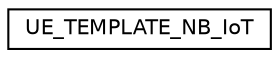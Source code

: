 digraph "Graphical Class Hierarchy"
{
 // LATEX_PDF_SIZE
  edge [fontname="Helvetica",fontsize="10",labelfontname="Helvetica",labelfontsize="10"];
  node [fontname="Helvetica",fontsize="10",shape=record];
  rankdir="LR";
  Node0 [label="UE_TEMPLATE_NB_IoT",height=0.2,width=0.4,color="black", fillcolor="white", style="filled",URL="$structUE__TEMPLATE__NB__IoT.html",tooltip="eNB template for UE context information"];
}
